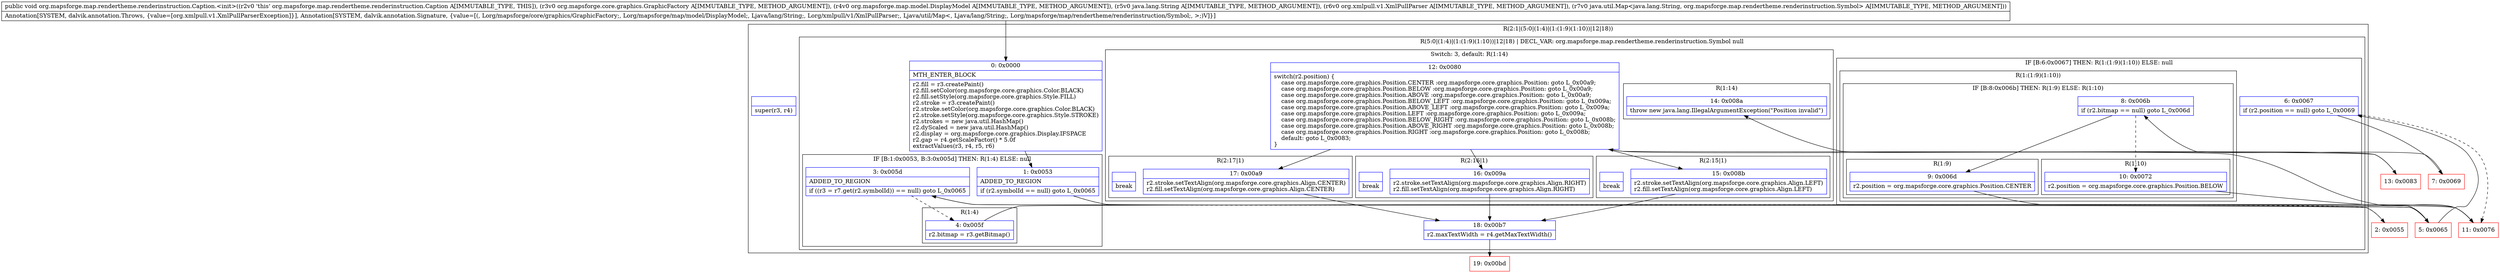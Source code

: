 digraph "CFG fororg.mapsforge.map.rendertheme.renderinstruction.Caption.\<init\>(Lorg\/mapsforge\/core\/graphics\/GraphicFactory;Lorg\/mapsforge\/map\/model\/DisplayModel;Ljava\/lang\/String;Lorg\/xmlpull\/v1\/XmlPullParser;Ljava\/util\/Map;)V" {
subgraph cluster_Region_1977183550 {
label = "R(2:1|(5:0|(1:4)|(1:(1:9)(1:10))|12|18))";
node [shape=record,color=blue];
Node_InsnContainer_1887389875 [shape=record,label="{|super(r3, r4)\l}"];
subgraph cluster_Region_2850868 {
label = "R(5:0|(1:4)|(1:(1:9)(1:10))|12|18) | DECL_VAR: org.mapsforge.map.rendertheme.renderinstruction.Symbol null\l";
node [shape=record,color=blue];
Node_0 [shape=record,label="{0\:\ 0x0000|MTH_ENTER_BLOCK\l|r2.fill = r3.createPaint()\lr2.fill.setColor(org.mapsforge.core.graphics.Color.BLACK)\lr2.fill.setStyle(org.mapsforge.core.graphics.Style.FILL)\lr2.stroke = r3.createPaint()\lr2.stroke.setColor(org.mapsforge.core.graphics.Color.BLACK)\lr2.stroke.setStyle(org.mapsforge.core.graphics.Style.STROKE)\lr2.strokes = new java.util.HashMap()\lr2.dyScaled = new java.util.HashMap()\lr2.display = org.mapsforge.core.graphics.Display.IFSPACE\lr2.gap = r4.getScaleFactor() * 5.0f\lextractValues(r3, r4, r5, r6)\l}"];
subgraph cluster_IfRegion_953003011 {
label = "IF [B:1:0x0053, B:3:0x005d] THEN: R(1:4) ELSE: null";
node [shape=record,color=blue];
Node_1 [shape=record,label="{1\:\ 0x0053|ADDED_TO_REGION\l|if (r2.symbolId == null) goto L_0x0065\l}"];
Node_3 [shape=record,label="{3\:\ 0x005d|ADDED_TO_REGION\l|if ((r3 = r7.get(r2.symbolId)) == null) goto L_0x0065\l}"];
subgraph cluster_Region_105092793 {
label = "R(1:4)";
node [shape=record,color=blue];
Node_4 [shape=record,label="{4\:\ 0x005f|r2.bitmap = r3.getBitmap()\l}"];
}
}
subgraph cluster_IfRegion_208890898 {
label = "IF [B:6:0x0067] THEN: R(1:(1:9)(1:10)) ELSE: null";
node [shape=record,color=blue];
Node_6 [shape=record,label="{6\:\ 0x0067|if (r2.position == null) goto L_0x0069\l}"];
subgraph cluster_Region_1350924168 {
label = "R(1:(1:9)(1:10))";
node [shape=record,color=blue];
subgraph cluster_IfRegion_100492335 {
label = "IF [B:8:0x006b] THEN: R(1:9) ELSE: R(1:10)";
node [shape=record,color=blue];
Node_8 [shape=record,label="{8\:\ 0x006b|if (r2.bitmap == null) goto L_0x006d\l}"];
subgraph cluster_Region_529652855 {
label = "R(1:9)";
node [shape=record,color=blue];
Node_9 [shape=record,label="{9\:\ 0x006d|r2.position = org.mapsforge.core.graphics.Position.CENTER\l}"];
}
subgraph cluster_Region_143994987 {
label = "R(1:10)";
node [shape=record,color=blue];
Node_10 [shape=record,label="{10\:\ 0x0072|r2.position = org.mapsforge.core.graphics.Position.BELOW\l}"];
}
}
}
}
subgraph cluster_SwitchRegion_1943486406 {
label = "Switch: 3, default: R(1:14)";
node [shape=record,color=blue];
Node_12 [shape=record,label="{12\:\ 0x0080|switch(r2.position) \{\l    case org.mapsforge.core.graphics.Position.CENTER :org.mapsforge.core.graphics.Position: goto L_0x00a9;\l    case org.mapsforge.core.graphics.Position.BELOW :org.mapsforge.core.graphics.Position: goto L_0x00a9;\l    case org.mapsforge.core.graphics.Position.ABOVE :org.mapsforge.core.graphics.Position: goto L_0x00a9;\l    case org.mapsforge.core.graphics.Position.BELOW_LEFT :org.mapsforge.core.graphics.Position: goto L_0x009a;\l    case org.mapsforge.core.graphics.Position.ABOVE_LEFT :org.mapsforge.core.graphics.Position: goto L_0x009a;\l    case org.mapsforge.core.graphics.Position.LEFT :org.mapsforge.core.graphics.Position: goto L_0x009a;\l    case org.mapsforge.core.graphics.Position.BELOW_RIGHT :org.mapsforge.core.graphics.Position: goto L_0x008b;\l    case org.mapsforge.core.graphics.Position.ABOVE_RIGHT :org.mapsforge.core.graphics.Position: goto L_0x008b;\l    case org.mapsforge.core.graphics.Position.RIGHT :org.mapsforge.core.graphics.Position: goto L_0x008b;\l    default: goto L_0x0083;\l\}\l}"];
subgraph cluster_Region_493220239 {
label = "R(2:17|1)";
node [shape=record,color=blue];
Node_17 [shape=record,label="{17\:\ 0x00a9|r2.stroke.setTextAlign(org.mapsforge.core.graphics.Align.CENTER)\lr2.fill.setTextAlign(org.mapsforge.core.graphics.Align.CENTER)\l}"];
Node_InsnContainer_210166832 [shape=record,label="{|break\l}"];
}
subgraph cluster_Region_758221731 {
label = "R(2:16|1)";
node [shape=record,color=blue];
Node_16 [shape=record,label="{16\:\ 0x009a|r2.stroke.setTextAlign(org.mapsforge.core.graphics.Align.RIGHT)\lr2.fill.setTextAlign(org.mapsforge.core.graphics.Align.RIGHT)\l}"];
Node_InsnContainer_1741859020 [shape=record,label="{|break\l}"];
}
subgraph cluster_Region_1426707504 {
label = "R(2:15|1)";
node [shape=record,color=blue];
Node_15 [shape=record,label="{15\:\ 0x008b|r2.stroke.setTextAlign(org.mapsforge.core.graphics.Align.LEFT)\lr2.fill.setTextAlign(org.mapsforge.core.graphics.Align.LEFT)\l}"];
Node_InsnContainer_1846873541 [shape=record,label="{|break\l}"];
}
subgraph cluster_Region_1339621175 {
label = "R(1:14)";
node [shape=record,color=blue];
Node_14 [shape=record,label="{14\:\ 0x008a|throw new java.lang.IllegalArgumentException(\"Position invalid\")\l}"];
}
}
Node_18 [shape=record,label="{18\:\ 0x00b7|r2.maxTextWidth = r4.getMaxTextWidth()\l}"];
}
}
Node_2 [shape=record,color=red,label="{2\:\ 0x0055}"];
Node_5 [shape=record,color=red,label="{5\:\ 0x0065}"];
Node_7 [shape=record,color=red,label="{7\:\ 0x0069}"];
Node_11 [shape=record,color=red,label="{11\:\ 0x0076}"];
Node_13 [shape=record,color=red,label="{13\:\ 0x0083}"];
Node_19 [shape=record,color=red,label="{19\:\ 0x00bd}"];
MethodNode[shape=record,label="{public void org.mapsforge.map.rendertheme.renderinstruction.Caption.\<init\>((r2v0 'this' org.mapsforge.map.rendertheme.renderinstruction.Caption A[IMMUTABLE_TYPE, THIS]), (r3v0 org.mapsforge.core.graphics.GraphicFactory A[IMMUTABLE_TYPE, METHOD_ARGUMENT]), (r4v0 org.mapsforge.map.model.DisplayModel A[IMMUTABLE_TYPE, METHOD_ARGUMENT]), (r5v0 java.lang.String A[IMMUTABLE_TYPE, METHOD_ARGUMENT]), (r6v0 org.xmlpull.v1.XmlPullParser A[IMMUTABLE_TYPE, METHOD_ARGUMENT]), (r7v0 java.util.Map\<java.lang.String, org.mapsforge.map.rendertheme.renderinstruction.Symbol\> A[IMMUTABLE_TYPE, METHOD_ARGUMENT]))  | Annotation[SYSTEM, dalvik.annotation.Throws, \{value=[org.xmlpull.v1.XmlPullParserException]\}], Annotation[SYSTEM, dalvik.annotation.Signature, \{value=[(, Lorg\/mapsforge\/core\/graphics\/GraphicFactory;, Lorg\/mapsforge\/map\/model\/DisplayModel;, Ljava\/lang\/String;, Lorg\/xmlpull\/v1\/XmlPullParser;, Ljava\/util\/Map\<, Ljava\/lang\/String;, Lorg\/mapsforge\/map\/rendertheme\/renderinstruction\/Symbol;, \>;)V]\}]\l}"];
MethodNode -> Node_0;
Node_0 -> Node_1;
Node_1 -> Node_2[style=dashed];
Node_1 -> Node_5;
Node_3 -> Node_4[style=dashed];
Node_3 -> Node_5;
Node_4 -> Node_5;
Node_6 -> Node_7;
Node_6 -> Node_11[style=dashed];
Node_8 -> Node_9;
Node_8 -> Node_10[style=dashed];
Node_9 -> Node_11;
Node_10 -> Node_11;
Node_12 -> Node_13;
Node_12 -> Node_15;
Node_12 -> Node_16;
Node_12 -> Node_17;
Node_17 -> Node_18;
Node_16 -> Node_18;
Node_15 -> Node_18;
Node_18 -> Node_19;
Node_2 -> Node_3;
Node_5 -> Node_6;
Node_7 -> Node_8;
Node_11 -> Node_12;
Node_13 -> Node_14;
}

